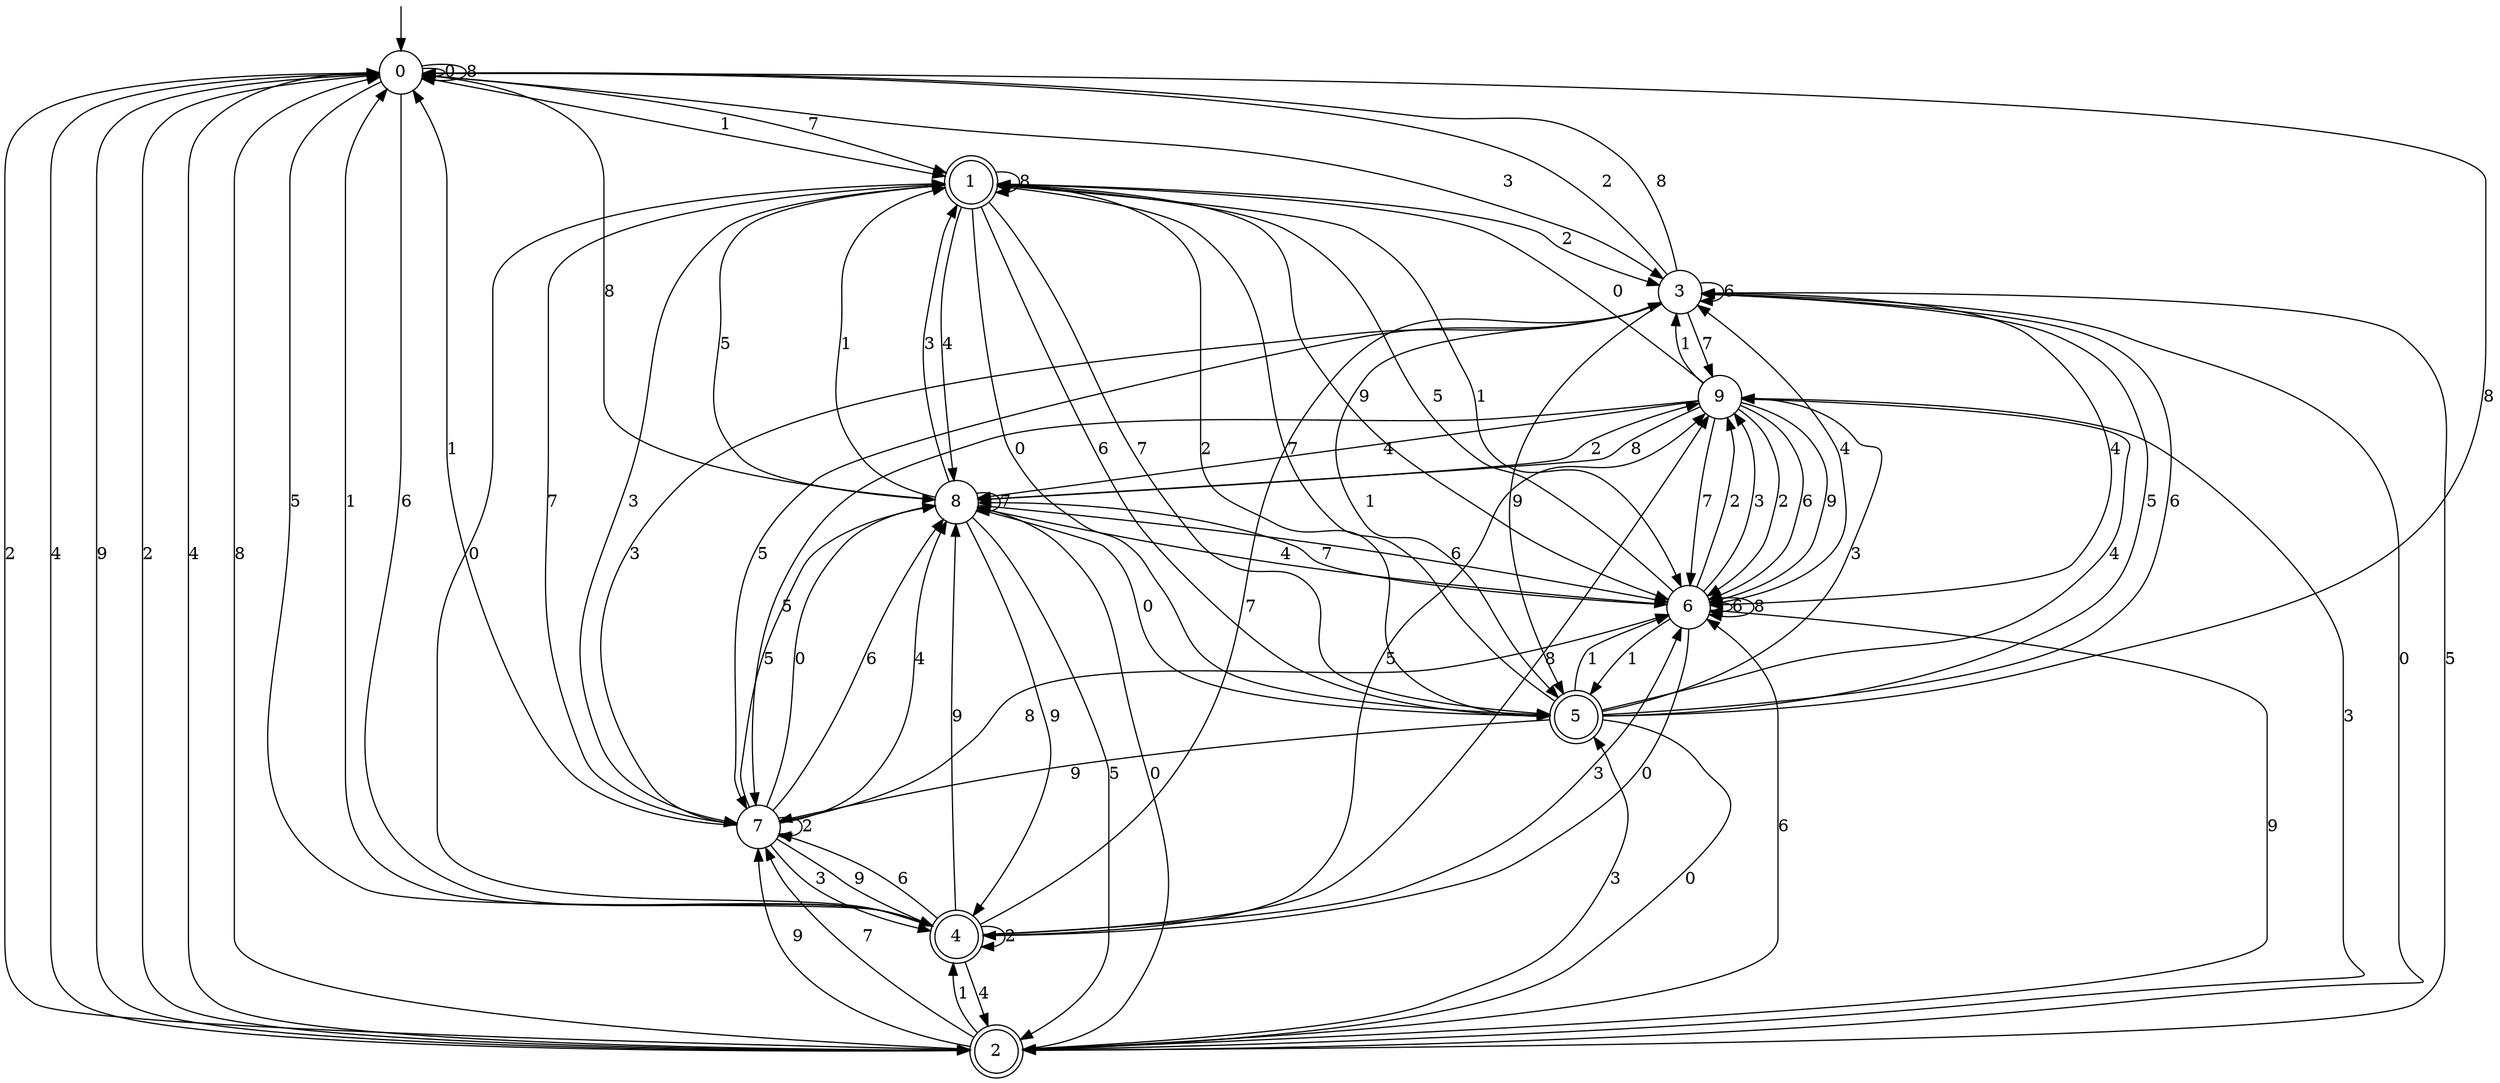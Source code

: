 digraph g {

	s0 [shape="circle" label="0"];
	s1 [shape="doublecircle" label="1"];
	s2 [shape="doublecircle" label="2"];
	s3 [shape="circle" label="3"];
	s4 [shape="doublecircle" label="4"];
	s5 [shape="doublecircle" label="5"];
	s6 [shape="circle" label="6"];
	s7 [shape="circle" label="7"];
	s8 [shape="circle" label="8"];
	s9 [shape="circle" label="9"];
	s0 -> s0 [label="0"];
	s0 -> s1 [label="1"];
	s0 -> s2 [label="2"];
	s0 -> s3 [label="3"];
	s0 -> s2 [label="4"];
	s0 -> s4 [label="5"];
	s0 -> s4 [label="6"];
	s0 -> s1 [label="7"];
	s0 -> s0 [label="8"];
	s0 -> s2 [label="9"];
	s1 -> s5 [label="0"];
	s1 -> s6 [label="1"];
	s1 -> s3 [label="2"];
	s1 -> s7 [label="3"];
	s1 -> s8 [label="4"];
	s1 -> s8 [label="5"];
	s1 -> s5 [label="6"];
	s1 -> s5 [label="7"];
	s1 -> s1 [label="8"];
	s1 -> s6 [label="9"];
	s2 -> s8 [label="0"];
	s2 -> s4 [label="1"];
	s2 -> s0 [label="2"];
	s2 -> s5 [label="3"];
	s2 -> s0 [label="4"];
	s2 -> s3 [label="5"];
	s2 -> s6 [label="6"];
	s2 -> s7 [label="7"];
	s2 -> s0 [label="8"];
	s2 -> s7 [label="9"];
	s3 -> s2 [label="0"];
	s3 -> s5 [label="1"];
	s3 -> s0 [label="2"];
	s3 -> s7 [label="3"];
	s3 -> s6 [label="4"];
	s3 -> s7 [label="5"];
	s3 -> s3 [label="6"];
	s3 -> s9 [label="7"];
	s3 -> s0 [label="8"];
	s3 -> s5 [label="9"];
	s4 -> s1 [label="0"];
	s4 -> s0 [label="1"];
	s4 -> s4 [label="2"];
	s4 -> s6 [label="3"];
	s4 -> s2 [label="4"];
	s4 -> s9 [label="5"];
	s4 -> s7 [label="6"];
	s4 -> s3 [label="7"];
	s4 -> s9 [label="8"];
	s4 -> s8 [label="9"];
	s5 -> s2 [label="0"];
	s5 -> s6 [label="1"];
	s5 -> s1 [label="2"];
	s5 -> s9 [label="3"];
	s5 -> s9 [label="4"];
	s5 -> s3 [label="5"];
	s5 -> s3 [label="6"];
	s5 -> s1 [label="7"];
	s5 -> s0 [label="8"];
	s5 -> s7 [label="9"];
	s6 -> s4 [label="0"];
	s6 -> s5 [label="1"];
	s6 -> s9 [label="2"];
	s6 -> s9 [label="3"];
	s6 -> s3 [label="4"];
	s6 -> s1 [label="5"];
	s6 -> s6 [label="6"];
	s6 -> s8 [label="7"];
	s6 -> s6 [label="8"];
	s6 -> s2 [label="9"];
	s7 -> s8 [label="0"];
	s7 -> s0 [label="1"];
	s7 -> s7 [label="2"];
	s7 -> s4 [label="3"];
	s7 -> s8 [label="4"];
	s7 -> s8 [label="5"];
	s7 -> s8 [label="6"];
	s7 -> s1 [label="7"];
	s7 -> s6 [label="8"];
	s7 -> s4 [label="9"];
	s8 -> s5 [label="0"];
	s8 -> s1 [label="1"];
	s8 -> s9 [label="2"];
	s8 -> s1 [label="3"];
	s8 -> s6 [label="4"];
	s8 -> s2 [label="5"];
	s8 -> s6 [label="6"];
	s8 -> s8 [label="7"];
	s8 -> s0 [label="8"];
	s8 -> s4 [label="9"];
	s9 -> s1 [label="0"];
	s9 -> s3 [label="1"];
	s9 -> s6 [label="2"];
	s9 -> s2 [label="3"];
	s9 -> s8 [label="4"];
	s9 -> s7 [label="5"];
	s9 -> s6 [label="6"];
	s9 -> s6 [label="7"];
	s9 -> s8 [label="8"];
	s9 -> s6 [label="9"];

__start0 [label="" shape="none" width="0" height="0"];
__start0 -> s0;

}
